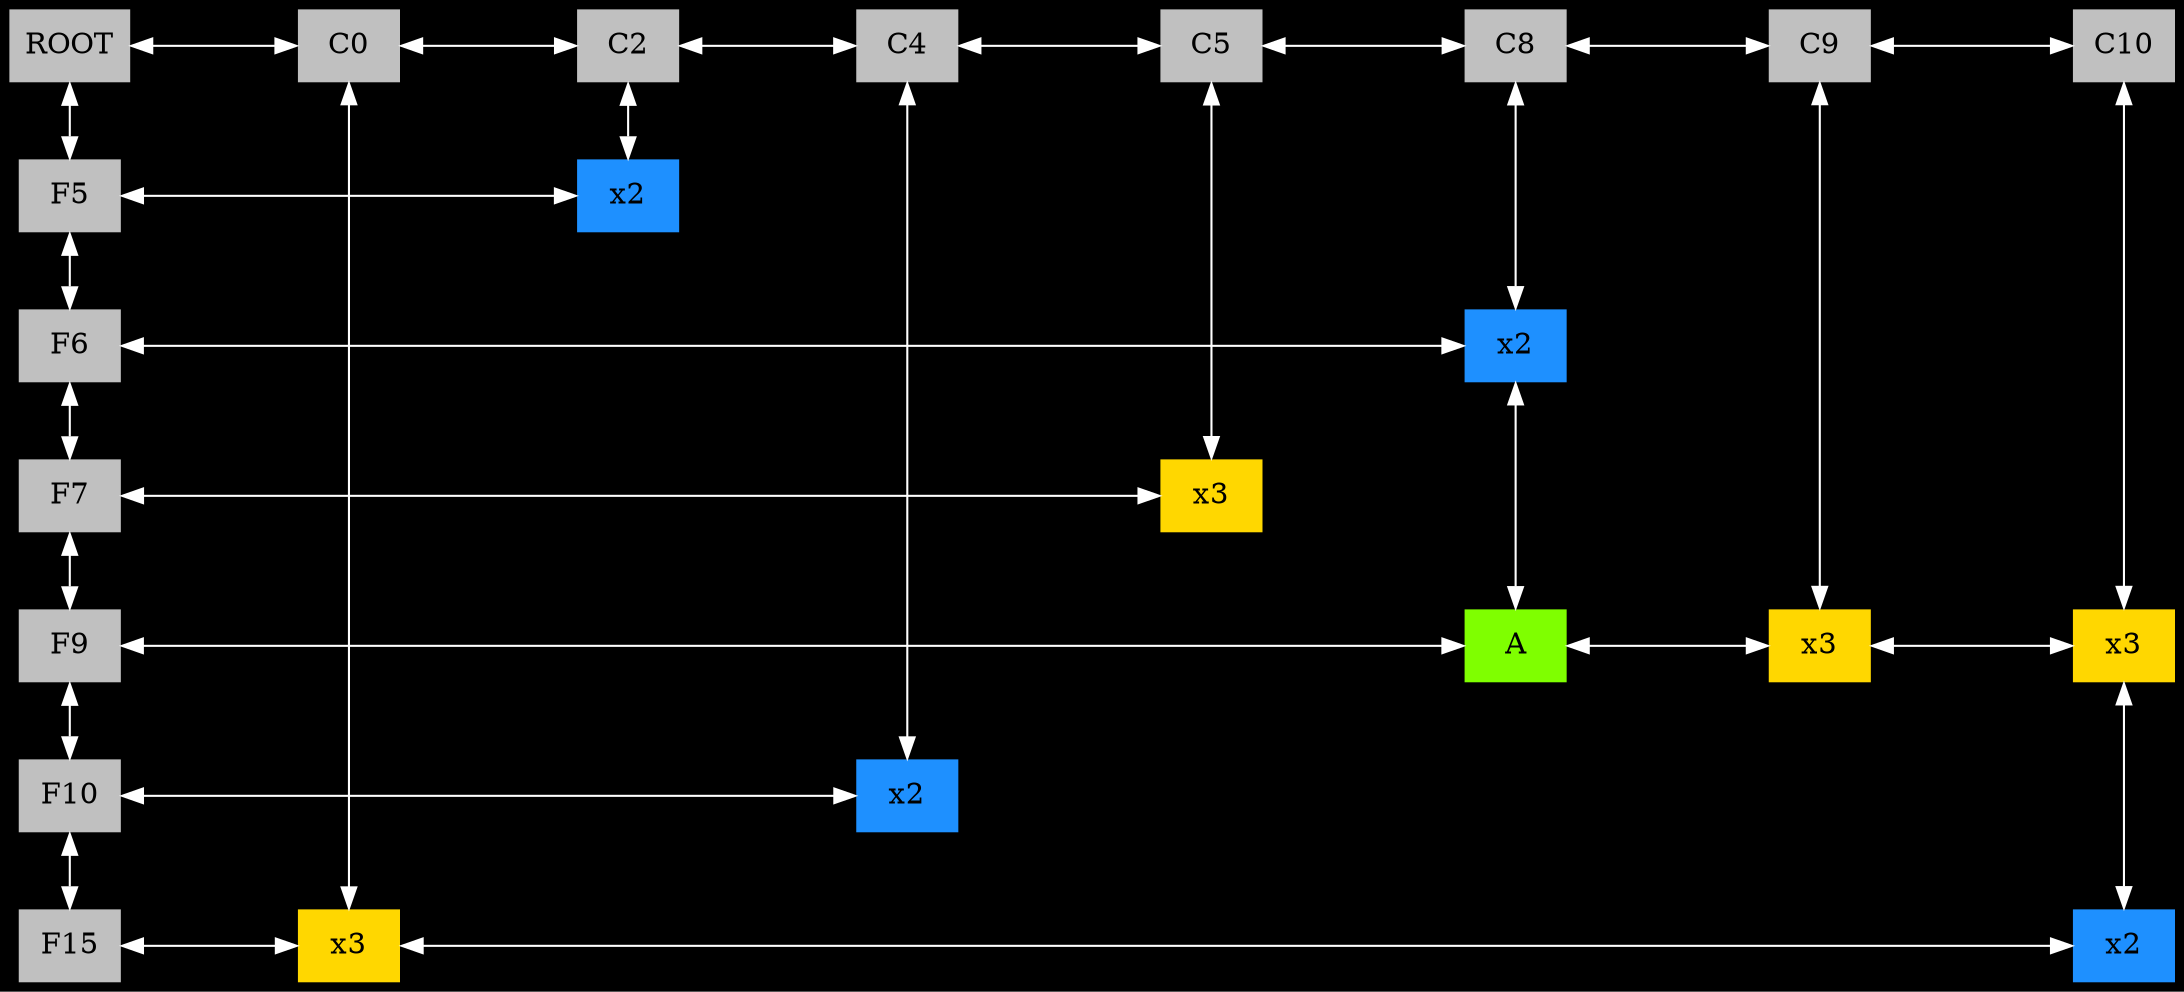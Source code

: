 digraph G {bgcolor = black; 
node[pin = true , shape = box, fontcolor = black  , fillcolor = gray  , width=0.7 ,style = filled] ;
charset = latin1;
 style = filled ;
nodesep = 1.0;
VAL_00CFE590->VAL_00D190F0 [ dir=both ,color = white]; 
VAL_00CFE590->VAL_00D17C20 [  dir=both,  color = white]; 
VAL_00CFE590[label = "ROOT", group = -1,pos = "-1,1" ];
VAL_00D190F0->VAL_00D17B48 [ dir=both, color = white]; 
VAL_00D190F0->VAL_00D18958 [ dir=both, color = white]; 
VAL_00D190F0[label="C0", group = 0,pos = "0,1" ];
VAL_00D17B48->VAL_00D190A8 [ dir=both, color = white]; 
VAL_00D17B48->VAL_00D18178 [ dir=both, color = white]; 
VAL_00D17B48[label="C2", group = 2,pos = "2,1" ];
VAL_00D190A8->VAL_00D18250 [ dir=both, color = white]; 
VAL_00D190A8->VAL_00D18F88 [ dir=both, color = white]; 
VAL_00D190A8[label="C4", group = 4,pos = "4,1" ];
VAL_00D18250->VAL_00D184D8 [ dir=both, color = white]; 
VAL_00D18250->VAL_00D18208 [ dir=both, color = white]; 
VAL_00D18250[label="C5", group = 5,pos = "5,1" ];
VAL_00D184D8->VAL_00D187F0 [ dir=both, color = white]; 
VAL_00D184D8->VAL_00D18838 [ dir=both, color = white]; 
VAL_00D184D8[label="C8", group = 8,pos = "8,1" ];
VAL_00D187F0->VAL_00D18910 [ dir=both, color = white]; 
VAL_00D187F0->VAL_00D18688 [ dir=both, color = white]; 
VAL_00D187F0[label="C9", group = 9,pos = "9,1" ];
VAL_00D18910->VAL_00D18E20 [ dir=both, color = white]; 
VAL_00D18910[label="C10", group = 10,pos = "10,1" ];
VAL_00D17C20->VAL_00D18178 [ dir=both ,color = white]; 
VAL_00D17C20->VAL_00D18640 [  dir=both,  color = white]; 
VAL_00D17C20[label="F5" , group = -1,pos = "-1,-5" ];
VAL_00D18178[ label = " x2 " ,fillcolor = dodgerblue1, group = 2,pos = "2,-5" ];
VAL_00D18640->VAL_00D18838 [ dir=both ,color = white]; 
VAL_00D18640->VAL_00D18520 [  dir=both,  color = white]; 
VAL_00D18640[label="F6" , group = -1,pos = "-1,-6" ];
VAL_00D18838->VAL_00D19330 [ dir=both, color = white]; 
VAL_00D18838[ label = " x2 " ,fillcolor = dodgerblue1, group = 8,pos = "8,-6" ];
VAL_00D18520->VAL_00D18208 [ dir=both ,color = white]; 
VAL_00D18520->VAL_00D18CB8 [  dir=both,  color = white]; 
VAL_00D18520[label="F7" , group = -1,pos = "-1,-7" ];
VAL_00D18208[ label = " x3 "  ,fillcolor = gold1, group = 5,pos = "5,-7" ];
VAL_00D18CB8->VAL_00D19330 [ dir=both ,color = white]; 
VAL_00D18CB8->VAL_00D18D90 [  dir=both,  color = white]; 
VAL_00D18CB8[label="F9" , group = -1,pos = "-1,-9" ];
VAL_00D19330->VAL_00D18688 [ dir=both, color = white]; 
VAL_00D19330[ label = "A" ,dir=both ,fillcolor = chartreuse1, group = 8,pos = "8,-9" ];
VAL_00D18688->VAL_00D18E20 [ dir=both, color = white]; 
VAL_00D18688[ label = " x3 "  ,fillcolor = gold1, group = 9,pos = "9,-9" ];
VAL_00D18E20->VAL_00D18B50 [ dir=both, color = white]; 
VAL_00D18E20[ label = " x3 "  ,fillcolor = gold1, group = 10,pos = "10,-9" ];
VAL_00D18D90->VAL_00D18F88 [ dir=both ,color = white]; 
VAL_00D18D90->VAL_00D19138 [  dir=both,  color = white]; 
VAL_00D18D90[label="F10" , group = -1,pos = "-1,-10" ];
VAL_00D18F88[ label = " x2 " ,fillcolor = dodgerblue1, group = 4,pos = "4,-10" ];
VAL_00D19138->VAL_00D18958 [ dir=both ,color = white]; 
VAL_00D19138[label="F15" , group = -1,pos = "-1,-15" ];
VAL_00D18958->VAL_00D18B50 [ dir=both, color = white]; 
VAL_00D18958[ label = " x3 "  ,fillcolor = gold1, group = 0,pos = "0,-15" ];
VAL_00D18B50[ label = " x2 " ,fillcolor = dodgerblue1, group = 10,pos = "10,-15" ];
{rank = same; VAL_00CFE590 VAL_00D190F0 VAL_00D17B48 VAL_00D190A8 VAL_00D18250 VAL_00D184D8 VAL_00D187F0 VAL_00D18910 };

{rank = same; VAL_00D17C20 VAL_00D18178 };

{rank = same; VAL_00D18640 VAL_00D18838 };

{rank = same; VAL_00D18520 VAL_00D18208 };

{rank = same; VAL_00D18CB8 VAL_00D19330 VAL_00D18688 VAL_00D18E20 };

{rank = same; VAL_00D18D90 VAL_00D18F88 };

{rank = same; VAL_00D19138 VAL_00D18958 VAL_00D18B50 };

}
